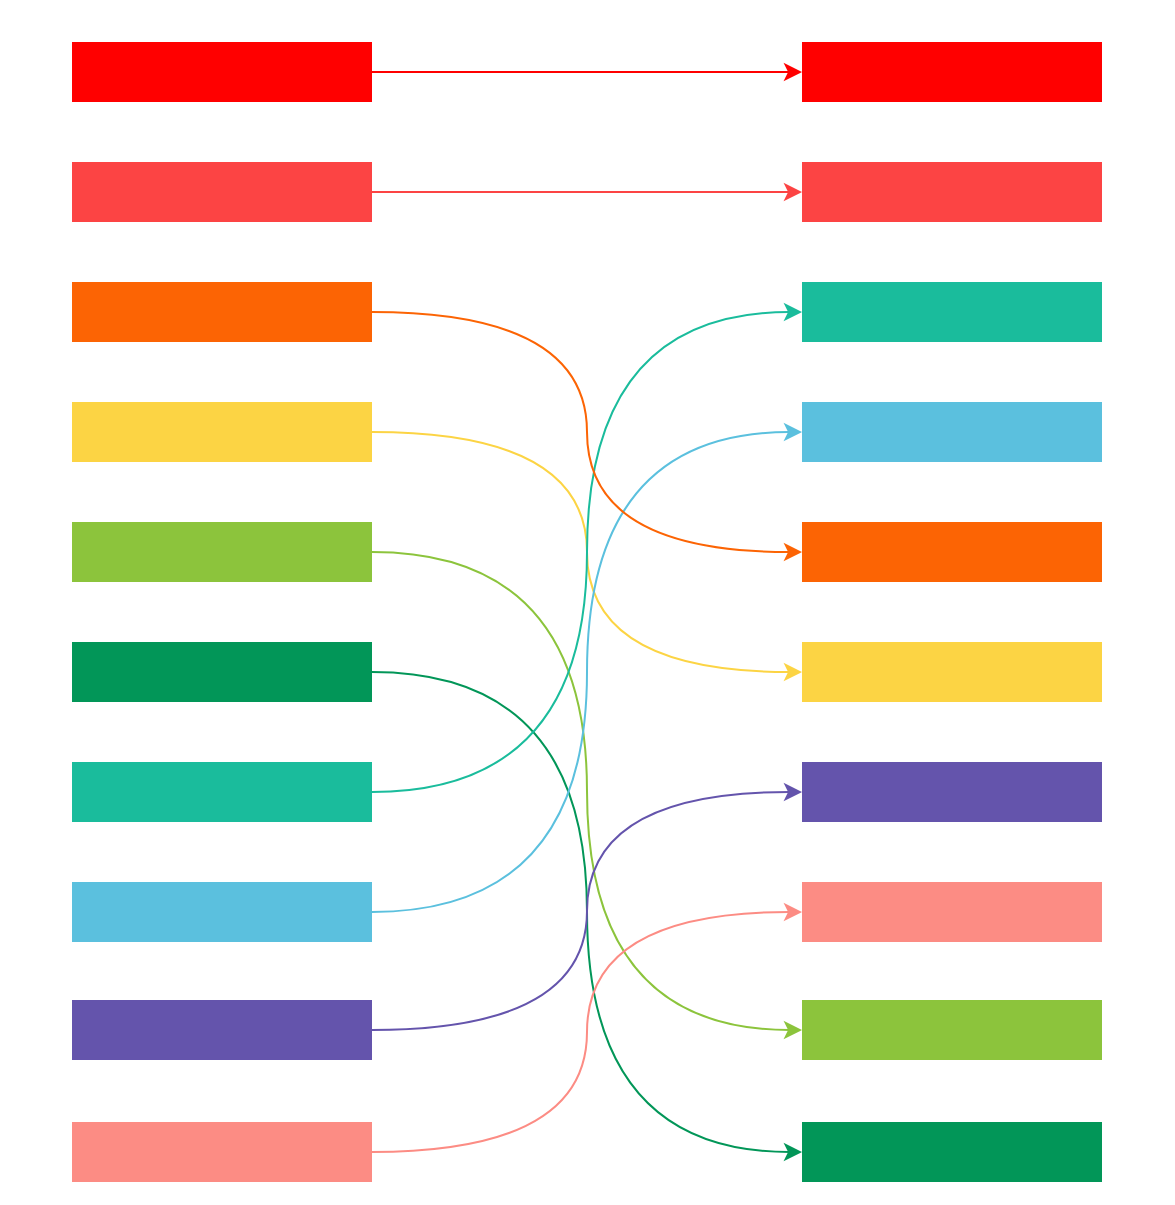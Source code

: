 <mxfile version="12.6.5" type="device"><diagram id="oRWujuzd2gAk8hoipl56" name="Page-1"><mxGraphModel dx="946" dy="697" grid="1" gridSize="10" guides="1" tooltips="1" connect="1" arrows="1" fold="1" page="1" pageScale="1" pageWidth="827" pageHeight="1169" math="0" shadow="0"><root><mxCell id="0"/><mxCell id="1" parent="0"/><mxCell id="tsx_RptIWXQ7GQpGs7Qa-29" value="" style="rounded=1;whiteSpace=wrap;html=1;dashed=1;strokeColor=#ffffff;fillColor=none;" parent="1" vertex="1"><mxGeometry x="420" y="650" width="220" height="110" as="geometry"/></mxCell><mxCell id="tsx_RptIWXQ7GQpGs7Qa-26" value="" style="rounded=1;whiteSpace=wrap;html=1;dashed=1;strokeColor=#ffffff;fillColor=none;" parent="1" vertex="1"><mxGeometry x="420" y="410" width="220" height="230" as="geometry"/></mxCell><mxCell id="tsx_RptIWXQ7GQpGs7Qa-1" value="" style="rounded=1;whiteSpace=wrap;html=1;dashed=1;strokeColor=#ffffff;fillColor=none;" parent="1" vertex="1"><mxGeometry x="55" y="160" width="220" height="600" as="geometry"/></mxCell><mxCell id="tsx_RptIWXQ7GQpGs7Qa-3" value="" style="rounded=0;whiteSpace=wrap;html=1;fillColor=#ff0000;strokeColor=none;" parent="1" vertex="1"><mxGeometry x="90" y="180" width="150" height="30" as="geometry"/></mxCell><mxCell id="tsx_RptIWXQ7GQpGs7Qa-4" value="" style="rounded=0;whiteSpace=wrap;html=1;fillColor=#fc4444;strokeColor=none;" parent="1" vertex="1"><mxGeometry x="90" y="240" width="150" height="30" as="geometry"/></mxCell><mxCell id="tsx_RptIWXQ7GQpGs7Qa-5" value="" style="rounded=0;whiteSpace=wrap;html=1;fillColor=#fc6404;strokeColor=none;" parent="1" vertex="1"><mxGeometry x="90" y="300" width="150" height="30" as="geometry"/></mxCell><mxCell id="tsx_RptIWXQ7GQpGs7Qa-6" value="" style="rounded=0;whiteSpace=wrap;html=1;fillColor=#fcd444;strokeColor=none;" parent="1" vertex="1"><mxGeometry x="90" y="360" width="150" height="30" as="geometry"/></mxCell><mxCell id="tsx_RptIWXQ7GQpGs7Qa-7" value="" style="rounded=0;whiteSpace=wrap;html=1;fillColor=#8cc43c;strokeColor=none;" parent="1" vertex="1"><mxGeometry x="90" y="420" width="150" height="30" as="geometry"/></mxCell><mxCell id="tsx_RptIWXQ7GQpGs7Qa-8" value="" style="rounded=0;whiteSpace=wrap;html=1;fillColor=#029658;strokeColor=none;" parent="1" vertex="1"><mxGeometry x="90" y="480" width="150" height="30" as="geometry"/></mxCell><mxCell id="tsx_RptIWXQ7GQpGs7Qa-9" value="" style="rounded=0;whiteSpace=wrap;html=1;fillColor=#1abc9c;strokeColor=none;" parent="1" vertex="1"><mxGeometry x="90" y="540" width="150" height="30" as="geometry"/></mxCell><mxCell id="tsx_RptIWXQ7GQpGs7Qa-10" value="" style="rounded=0;whiteSpace=wrap;html=1;fillColor=#5bc0de;strokeColor=none;" parent="1" vertex="1"><mxGeometry x="90" y="600" width="150" height="30" as="geometry"/></mxCell><mxCell id="tsx_RptIWXQ7GQpGs7Qa-11" value="" style="rounded=0;whiteSpace=wrap;html=1;fillColor=#6454ac;strokeColor=none;" parent="1" vertex="1"><mxGeometry x="90" y="659" width="150" height="30" as="geometry"/></mxCell><mxCell id="tsx_RptIWXQ7GQpGs7Qa-12" value="" style="rounded=0;whiteSpace=wrap;html=1;fillColor=#fc8c84;strokeColor=none;" parent="1" vertex="1"><mxGeometry x="90" y="720" width="150" height="30" as="geometry"/></mxCell><mxCell id="tsx_RptIWXQ7GQpGs7Qa-13" value="" style="endArrow=classic;html=1;strokeColor=#FF0000;exitX=1;exitY=0.5;exitDx=0;exitDy=0;edgeStyle=orthogonalEdgeStyle;curved=1;" parent="1" source="tsx_RptIWXQ7GQpGs7Qa-3" target="tsx_RptIWXQ7GQpGs7Qa-16" edge="1"><mxGeometry width="50" height="50" relative="1" as="geometry"><mxPoint x="275" y="200" as="sourcePoint"/><mxPoint x="325" y="150" as="targetPoint"/></mxGeometry></mxCell><mxCell id="tsx_RptIWXQ7GQpGs7Qa-15" value="" style="rounded=1;whiteSpace=wrap;html=1;dashed=1;strokeColor=#ffffff;fillColor=none;" parent="1" vertex="1"><mxGeometry x="420" y="160" width="220" height="240" as="geometry"/></mxCell><mxCell id="tsx_RptIWXQ7GQpGs7Qa-16" value="" style="rounded=0;whiteSpace=wrap;html=1;fillColor=#ff0000;strokeColor=none;" parent="1" vertex="1"><mxGeometry x="455" y="180" width="150" height="30" as="geometry"/></mxCell><mxCell id="tsx_RptIWXQ7GQpGs7Qa-17" value="" style="rounded=0;whiteSpace=wrap;html=1;fillColor=#fcd444;strokeColor=none;" parent="1" vertex="1"><mxGeometry x="455" y="480" width="150" height="30" as="geometry"/></mxCell><mxCell id="tsx_RptIWXQ7GQpGs7Qa-18" value="" style="rounded=0;whiteSpace=wrap;html=1;fillColor=#1abc9c;strokeColor=none;" parent="1" vertex="1"><mxGeometry x="455" y="300" width="150" height="30" as="geometry"/></mxCell><mxCell id="tsx_RptIWXQ7GQpGs7Qa-19" value="" style="rounded=0;whiteSpace=wrap;html=1;fillColor=#fc8c84;strokeColor=none;" parent="1" vertex="1"><mxGeometry x="455" y="600" width="150" height="30" as="geometry"/></mxCell><mxCell id="tsx_RptIWXQ7GQpGs7Qa-20" value="" style="rounded=0;whiteSpace=wrap;html=1;fillColor=#fc4444;strokeColor=none;" parent="1" vertex="1"><mxGeometry x="455" y="240" width="150" height="30" as="geometry"/></mxCell><mxCell id="tsx_RptIWXQ7GQpGs7Qa-21" value="" style="rounded=0;whiteSpace=wrap;html=1;fillColor=#fc6404;strokeColor=none;" parent="1" vertex="1"><mxGeometry x="455" y="420" width="150" height="30" as="geometry"/></mxCell><mxCell id="tsx_RptIWXQ7GQpGs7Qa-22" value="" style="rounded=0;whiteSpace=wrap;html=1;fillColor=#8cc43c;strokeColor=none;" parent="1" vertex="1"><mxGeometry x="455" y="659" width="150" height="30" as="geometry"/></mxCell><mxCell id="tsx_RptIWXQ7GQpGs7Qa-23" value="" style="rounded=0;whiteSpace=wrap;html=1;fillColor=#5bc0de;strokeColor=none;" parent="1" vertex="1"><mxGeometry x="455" y="360" width="150" height="30" as="geometry"/></mxCell><mxCell id="tsx_RptIWXQ7GQpGs7Qa-24" value="" style="rounded=0;whiteSpace=wrap;html=1;fillColor=#029658;strokeColor=none;" parent="1" vertex="1"><mxGeometry x="455" y="720" width="150" height="30" as="geometry"/></mxCell><mxCell id="tsx_RptIWXQ7GQpGs7Qa-25" value="" style="rounded=0;whiteSpace=wrap;html=1;fillColor=#6454ac;strokeColor=none;" parent="1" vertex="1"><mxGeometry x="455" y="540" width="150" height="30" as="geometry"/></mxCell><mxCell id="tsx_RptIWXQ7GQpGs7Qa-27" value="" style="endArrow=classic;html=1;strokeColor=#FC4444;exitX=1;exitY=0.5;exitDx=0;exitDy=0;entryX=0;entryY=0.5;entryDx=0;entryDy=0;edgeStyle=orthogonalEdgeStyle;curved=1;" parent="1" source="tsx_RptIWXQ7GQpGs7Qa-4" target="tsx_RptIWXQ7GQpGs7Qa-20" edge="1"><mxGeometry width="50" height="50" relative="1" as="geometry"><mxPoint x="250" y="205" as="sourcePoint"/><mxPoint x="370" y="440" as="targetPoint"/></mxGeometry></mxCell><mxCell id="tsx_RptIWXQ7GQpGs7Qa-28" value="" style="endArrow=classic;html=1;strokeColor=#FCD444;exitX=1;exitY=0.5;exitDx=0;exitDy=0;entryX=0;entryY=0.5;entryDx=0;entryDy=0;edgeStyle=orthogonalEdgeStyle;curved=1;" parent="1" source="tsx_RptIWXQ7GQpGs7Qa-6" target="tsx_RptIWXQ7GQpGs7Qa-17" edge="1"><mxGeometry width="50" height="50" relative="1" as="geometry"><mxPoint x="250" y="265" as="sourcePoint"/><mxPoint x="465" y="445" as="targetPoint"/></mxGeometry></mxCell><mxCell id="tsx_RptIWXQ7GQpGs7Qa-30" value="" style="endArrow=classic;html=1;strokeColor=#8CC43C;exitX=1;exitY=0.5;exitDx=0;exitDy=0;entryX=0;entryY=0.5;entryDx=0;entryDy=0;edgeStyle=orthogonalEdgeStyle;curved=1;" parent="1" source="tsx_RptIWXQ7GQpGs7Qa-7" target="tsx_RptIWXQ7GQpGs7Qa-22" edge="1"><mxGeometry width="50" height="50" relative="1" as="geometry"><mxPoint x="250" y="385" as="sourcePoint"/><mxPoint x="465" y="265" as="targetPoint"/></mxGeometry></mxCell><mxCell id="tsx_RptIWXQ7GQpGs7Qa-31" value="" style="endArrow=classic;html=1;strokeColor=#029658;exitX=1;exitY=0.5;exitDx=0;exitDy=0;entryX=0;entryY=0.5;entryDx=0;entryDy=0;edgeStyle=orthogonalEdgeStyle;curved=1;" parent="1" source="tsx_RptIWXQ7GQpGs7Qa-8" target="tsx_RptIWXQ7GQpGs7Qa-24" edge="1"><mxGeometry width="50" height="50" relative="1" as="geometry"><mxPoint x="250" y="445" as="sourcePoint"/><mxPoint x="465" y="505" as="targetPoint"/></mxGeometry></mxCell><mxCell id="tsx_RptIWXQ7GQpGs7Qa-32" value="" style="endArrow=classic;html=1;strokeColor=#1ABC9C;exitX=1;exitY=0.5;exitDx=0;exitDy=0;entryX=0;entryY=0.5;entryDx=0;entryDy=0;edgeStyle=orthogonalEdgeStyle;curved=1;" parent="1" source="tsx_RptIWXQ7GQpGs7Qa-9" target="tsx_RptIWXQ7GQpGs7Qa-18" edge="1"><mxGeometry width="50" height="50" relative="1" as="geometry"><mxPoint x="260" y="455" as="sourcePoint"/><mxPoint x="475" y="515" as="targetPoint"/></mxGeometry></mxCell><mxCell id="tsx_RptIWXQ7GQpGs7Qa-33" value="" style="endArrow=classic;html=1;strokeColor=#5BC0DE;exitX=1;exitY=0.5;exitDx=0;exitDy=0;entryX=0;entryY=0.5;entryDx=0;entryDy=0;edgeStyle=orthogonalEdgeStyle;curved=1;" parent="1" source="tsx_RptIWXQ7GQpGs7Qa-10" target="tsx_RptIWXQ7GQpGs7Qa-23" edge="1"><mxGeometry width="50" height="50" relative="1" as="geometry"><mxPoint x="270" y="465" as="sourcePoint"/><mxPoint x="485" y="525" as="targetPoint"/></mxGeometry></mxCell><mxCell id="tsx_RptIWXQ7GQpGs7Qa-34" value="" style="endArrow=classic;html=1;strokeColor=#6454AC;exitX=1;exitY=0.5;exitDx=0;exitDy=0;entryX=0;entryY=0.5;entryDx=0;entryDy=0;edgeStyle=orthogonalEdgeStyle;curved=1;" parent="1" source="tsx_RptIWXQ7GQpGs7Qa-11" target="tsx_RptIWXQ7GQpGs7Qa-25" edge="1"><mxGeometry width="50" height="50" relative="1" as="geometry"><mxPoint x="280" y="475" as="sourcePoint"/><mxPoint x="495" y="535" as="targetPoint"/></mxGeometry></mxCell><mxCell id="tsx_RptIWXQ7GQpGs7Qa-35" value="" style="endArrow=classic;html=1;strokeColor=#FC8C84;exitX=1;exitY=0.5;exitDx=0;exitDy=0;entryX=0;entryY=0.5;entryDx=0;entryDy=0;edgeStyle=orthogonalEdgeStyle;curved=1;" parent="1" source="tsx_RptIWXQ7GQpGs7Qa-12" target="tsx_RptIWXQ7GQpGs7Qa-19" edge="1"><mxGeometry width="50" height="50" relative="1" as="geometry"><mxPoint x="290" y="485" as="sourcePoint"/><mxPoint x="505" y="545" as="targetPoint"/></mxGeometry></mxCell><mxCell id="tsx_RptIWXQ7GQpGs7Qa-36" value="" style="endArrow=classic;html=1;strokeColor=#FC6404;exitX=1;exitY=0.5;exitDx=0;exitDy=0;entryX=0;entryY=0.5;entryDx=0;entryDy=0;edgeStyle=orthogonalEdgeStyle;curved=1;" parent="1" source="tsx_RptIWXQ7GQpGs7Qa-5" target="tsx_RptIWXQ7GQpGs7Qa-21" edge="1"><mxGeometry width="50" height="50" relative="1" as="geometry"><mxPoint x="300" y="495" as="sourcePoint"/><mxPoint x="515" y="555" as="targetPoint"/></mxGeometry></mxCell><mxCell id="tsx_RptIWXQ7GQpGs7Qa-37" value="ten.txt" style="text;html=1;strokeColor=none;fillColor=none;align=center;verticalAlign=middle;whiteSpace=wrap;rounded=0;fontColor=#fff;rotation=-90;" parent="1" vertex="1"><mxGeometry x="52" y="458" width="40" height="20" as="geometry"/></mxCell><mxCell id="tsx_RptIWXQ7GQpGs7Qa-38" value="a" style="text;html=1;strokeColor=none;fillColor=none;align=center;verticalAlign=middle;whiteSpace=wrap;rounded=0;fontColor=#fff;rotation=90;" parent="1" vertex="1"><mxGeometry x="605" y="275" width="40" height="20" as="geometry"/></mxCell><mxCell id="tsx_RptIWXQ7GQpGs7Qa-39" value="b" style="text;html=1;strokeColor=none;fillColor=none;align=center;verticalAlign=middle;whiteSpace=wrap;rounded=0;fontColor=#fff;rotation=90;" parent="1" vertex="1"><mxGeometry x="605" y="515" width="40" height="20" as="geometry"/></mxCell><mxCell id="tsx_RptIWXQ7GQpGs7Qa-40" value="c" style="text;html=1;strokeColor=none;fillColor=none;align=center;verticalAlign=middle;whiteSpace=wrap;rounded=0;fontColor=#fff;rotation=90;" parent="1" vertex="1"><mxGeometry x="605" y="695" width="40" height="20" as="geometry"/></mxCell></root></mxGraphModel></diagram></mxfile>
